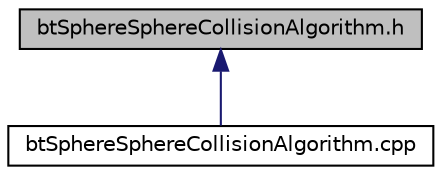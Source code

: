 digraph G
{
  edge [fontname="Helvetica",fontsize="10",labelfontname="Helvetica",labelfontsize="10"];
  node [fontname="Helvetica",fontsize="10",shape=record];
  Node1 [label="btSphereSphereCollisionAlgorithm.h",height=0.2,width=0.4,color="black", fillcolor="grey75", style="filled" fontcolor="black"];
  Node1 -> Node2 [dir="back",color="midnightblue",fontsize="10",style="solid",fontname="Helvetica"];
  Node2 [label="btSphereSphereCollisionAlgorithm.cpp",height=0.2,width=0.4,color="black", fillcolor="white", style="filled",URL="$btSphereSphereCollisionAlgorithm_8cpp.html"];
}
